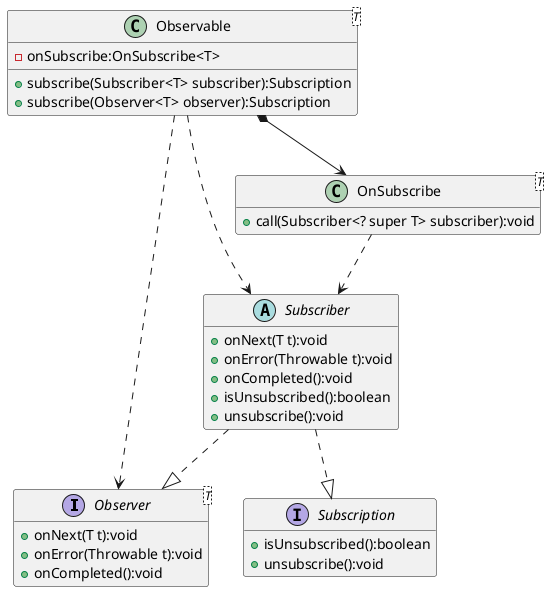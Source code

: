 @startuml

interface Observer<T> {
    + onNext(T t):void
    + onError(Throwable t):void
    + onCompleted():void
}
interface Subscription {
    + isUnsubscribed():boolean
    + unsubscribe():void
}
abstract Subscriber {
    + onNext(T t):void
    + onError(Throwable t):void
    + onCompleted():void
    + isUnsubscribed():boolean
    + unsubscribe():void
}
class Observable<T> {
    - onSubscribe:OnSubscribe<T>
    + subscribe(Subscriber<T> subscriber):Subscription
    + subscribe(Observer<T> observer):Subscription
}
class OnSubscribe<T> {
    + call(Subscriber<? super T> subscriber):void
}
hide empty fields

Subscriber ..|> Observer
Subscriber ..|> Subscription

Observable *--> OnSubscribe
Observable ..> Observer
Observable ..> Subscriber

OnSubscribe ..> Subscriber

@enduml